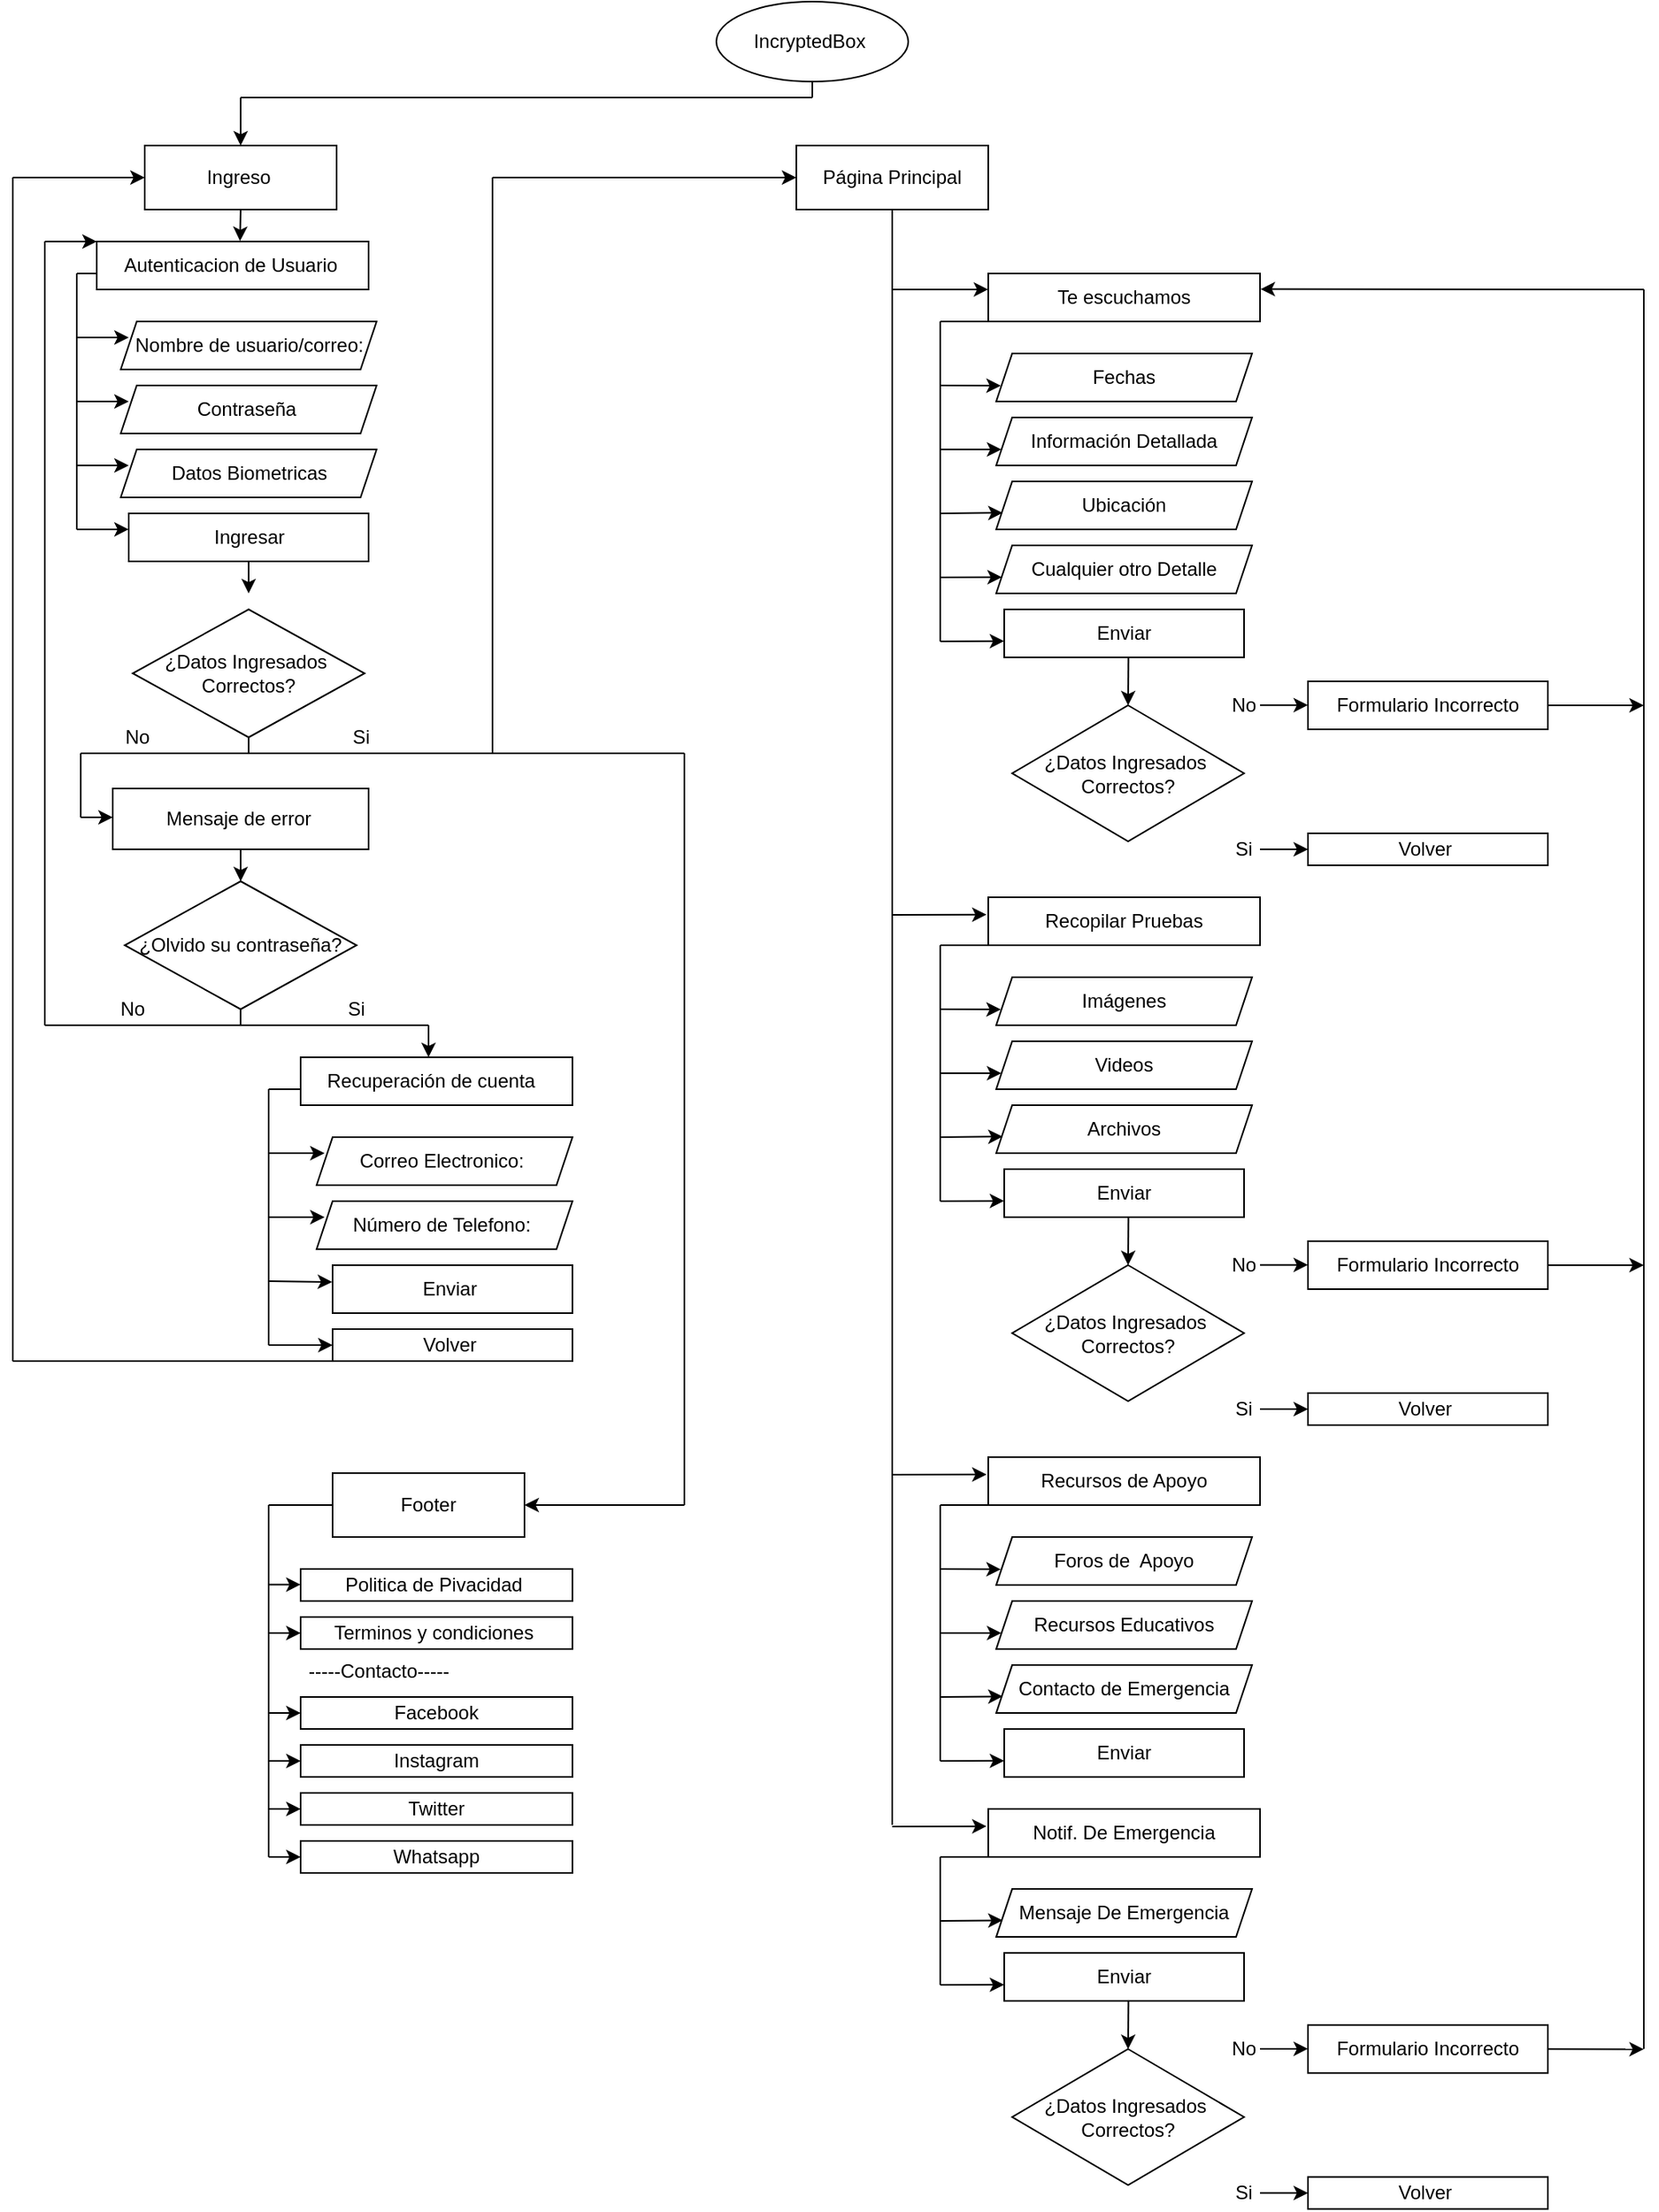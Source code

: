 <mxfile>
    <diagram id="cv5FoXA2a4qS8OeoLavu" name="Page-1">
        <mxGraphModel dx="1300" dy="1026" grid="1" gridSize="10" guides="1" tooltips="1" connect="1" arrows="1" fold="1" page="1" pageScale="1" pageWidth="1169" pageHeight="827" math="0" shadow="0">
            <root>
                <mxCell id="0"/>
                <mxCell id="1" parent="0"/>
                <mxCell id="3" value="Ingreso&amp;nbsp;" style="rounded=0;whiteSpace=wrap;html=1;" parent="1" vertex="1">
                    <mxGeometry x="142.5" y="110" width="120" height="40" as="geometry"/>
                </mxCell>
                <mxCell id="6" value="Autenticacion de Usuario&amp;nbsp;" style="rounded=0;whiteSpace=wrap;html=1;" parent="1" vertex="1">
                    <mxGeometry x="112.5" y="170" width="170" height="30" as="geometry"/>
                </mxCell>
                <mxCell id="48" value="" style="endArrow=classic;html=1;entryX=0.527;entryY=-0.01;entryDx=0;entryDy=0;exitX=0.5;exitY=1;exitDx=0;exitDy=0;entryPerimeter=0;" parent="1" source="3" target="6" edge="1">
                    <mxGeometry width="50" height="50" relative="1" as="geometry">
                        <mxPoint x="302.5" y="180" as="sourcePoint"/>
                        <mxPoint x="352.5" y="130" as="targetPoint"/>
                    </mxGeometry>
                </mxCell>
                <mxCell id="49" value="" style="endArrow=none;html=1;entryX=0;entryY=0.667;entryDx=0;entryDy=0;entryPerimeter=0;" parent="1" target="6" edge="1">
                    <mxGeometry width="50" height="50" relative="1" as="geometry">
                        <mxPoint x="100" y="190" as="sourcePoint"/>
                        <mxPoint x="110" y="190" as="targetPoint"/>
                    </mxGeometry>
                </mxCell>
                <mxCell id="50" value="" style="endArrow=none;html=1;" parent="1" edge="1">
                    <mxGeometry width="50" height="50" relative="1" as="geometry">
                        <mxPoint x="100" y="350" as="sourcePoint"/>
                        <mxPoint x="100" y="190" as="targetPoint"/>
                    </mxGeometry>
                </mxCell>
                <mxCell id="51" value="" style="endArrow=classic;html=1;" parent="1" edge="1">
                    <mxGeometry width="50" height="50" relative="1" as="geometry">
                        <mxPoint x="100" y="230" as="sourcePoint"/>
                        <mxPoint x="132.5" y="230" as="targetPoint"/>
                    </mxGeometry>
                </mxCell>
                <mxCell id="52" value="" style="endArrow=classic;html=1;" parent="1" edge="1">
                    <mxGeometry width="50" height="50" relative="1" as="geometry">
                        <mxPoint x="100" y="270" as="sourcePoint"/>
                        <mxPoint x="132.5" y="270" as="targetPoint"/>
                    </mxGeometry>
                </mxCell>
                <mxCell id="85" value="" style="endArrow=none;html=1;" parent="1" edge="1">
                    <mxGeometry width="50" height="50" relative="1" as="geometry">
                        <mxPoint x="202.5" y="80" as="sourcePoint"/>
                        <mxPoint x="560" y="80" as="targetPoint"/>
                    </mxGeometry>
                </mxCell>
                <mxCell id="87" value="" style="endArrow=classic;html=1;entryX=0.5;entryY=0;entryDx=0;entryDy=0;" parent="1" target="3" edge="1">
                    <mxGeometry width="50" height="50" relative="1" as="geometry">
                        <mxPoint x="202.5" y="80" as="sourcePoint"/>
                        <mxPoint x="202.5" y="100" as="targetPoint"/>
                    </mxGeometry>
                </mxCell>
                <mxCell id="105" value="" style="endArrow=classic;html=1;" parent="1" edge="1">
                    <mxGeometry width="50" height="50" relative="1" as="geometry">
                        <mxPoint x="100" y="310" as="sourcePoint"/>
                        <mxPoint x="132.5" y="310" as="targetPoint"/>
                    </mxGeometry>
                </mxCell>
                <mxCell id="119" style="edgeStyle=none;html=1;" parent="1" source="106" edge="1">
                    <mxGeometry relative="1" as="geometry">
                        <mxPoint x="207.5" y="390" as="targetPoint"/>
                    </mxGeometry>
                </mxCell>
                <mxCell id="106" value="Ingresar" style="rounded=0;whiteSpace=wrap;html=1;" parent="1" vertex="1">
                    <mxGeometry x="132.5" y="340" width="150" height="30" as="geometry"/>
                </mxCell>
                <mxCell id="108" value="Nombre de usuario/correo:" style="shape=parallelogram;perimeter=parallelogramPerimeter;whiteSpace=wrap;html=1;fixedSize=1;size=10;" parent="1" vertex="1">
                    <mxGeometry x="127.5" y="220" width="160" height="30" as="geometry"/>
                </mxCell>
                <mxCell id="109" value="Contraseña&amp;nbsp;" style="shape=parallelogram;perimeter=parallelogramPerimeter;whiteSpace=wrap;html=1;fixedSize=1;size=10;" parent="1" vertex="1">
                    <mxGeometry x="127.5" y="260" width="160" height="30" as="geometry"/>
                </mxCell>
                <mxCell id="110" value="Datos Biometricas" style="shape=parallelogram;perimeter=parallelogramPerimeter;whiteSpace=wrap;html=1;fixedSize=1;size=10;" parent="1" vertex="1">
                    <mxGeometry x="127.5" y="300" width="160" height="30" as="geometry"/>
                </mxCell>
                <mxCell id="111" value="" style="endArrow=classic;html=1;entryX=0;entryY=0.333;entryDx=0;entryDy=0;entryPerimeter=0;" parent="1" target="106" edge="1">
                    <mxGeometry width="50" height="50" relative="1" as="geometry">
                        <mxPoint x="100" y="350" as="sourcePoint"/>
                        <mxPoint x="132.5" y="349.53" as="targetPoint"/>
                    </mxGeometry>
                </mxCell>
                <mxCell id="112" value="¿Datos Ingresados&amp;nbsp;&lt;br&gt;Correctos?" style="rhombus;whiteSpace=wrap;html=1;" parent="1" vertex="1">
                    <mxGeometry x="135" y="400" width="145" height="80" as="geometry"/>
                </mxCell>
                <mxCell id="113" value="" style="endArrow=none;html=1;entryX=0.5;entryY=1;entryDx=0;entryDy=0;" parent="1" target="112" edge="1">
                    <mxGeometry width="50" height="50" relative="1" as="geometry">
                        <mxPoint x="207.5" y="490" as="sourcePoint"/>
                        <mxPoint x="217.5" y="500" as="targetPoint"/>
                    </mxGeometry>
                </mxCell>
                <mxCell id="114" value="" style="endArrow=none;html=1;entryX=0.25;entryY=1;entryDx=0;entryDy=0;" parent="1" edge="1" target="117">
                    <mxGeometry width="50" height="50" relative="1" as="geometry">
                        <mxPoint x="102.5" y="490" as="sourcePoint"/>
                        <mxPoint x="312.5" y="490" as="targetPoint"/>
                    </mxGeometry>
                </mxCell>
                <mxCell id="116" value="No" style="text;html=1;strokeColor=none;fillColor=none;align=center;verticalAlign=middle;whiteSpace=wrap;rounded=0;" parent="1" vertex="1">
                    <mxGeometry x="127.5" y="470" width="20" height="20" as="geometry"/>
                </mxCell>
                <mxCell id="117" value="Si" style="text;html=1;strokeColor=none;fillColor=none;align=center;verticalAlign=middle;whiteSpace=wrap;rounded=0;" parent="1" vertex="1">
                    <mxGeometry x="267.5" y="470" width="20" height="20" as="geometry"/>
                </mxCell>
                <mxCell id="141" style="edgeStyle=none;html=1;exitX=0.5;exitY=1;exitDx=0;exitDy=0;entryX=0.5;entryY=0;entryDx=0;entryDy=0;" parent="1" source="120" target="127" edge="1">
                    <mxGeometry relative="1" as="geometry">
                        <mxPoint x="202.571" y="560" as="targetPoint"/>
                    </mxGeometry>
                </mxCell>
                <mxCell id="120" value="Mensaje de error&amp;nbsp;" style="rounded=0;whiteSpace=wrap;html=1;" parent="1" vertex="1">
                    <mxGeometry x="122.5" y="512" width="160" height="38" as="geometry"/>
                </mxCell>
                <mxCell id="122" value="" style="endArrow=none;html=1;" parent="1" edge="1">
                    <mxGeometry width="50" height="50" relative="1" as="geometry">
                        <mxPoint x="102.5" y="530" as="sourcePoint"/>
                        <mxPoint x="102.5" y="490" as="targetPoint"/>
                    </mxGeometry>
                </mxCell>
                <mxCell id="123" value="" style="endArrow=classic;html=1;" parent="1" edge="1">
                    <mxGeometry width="50" height="50" relative="1" as="geometry">
                        <mxPoint x="102.5" y="530" as="sourcePoint"/>
                        <mxPoint x="122.5" y="530" as="targetPoint"/>
                    </mxGeometry>
                </mxCell>
                <mxCell id="124" value="Página Principal" style="rounded=0;whiteSpace=wrap;html=1;" parent="1" vertex="1">
                    <mxGeometry x="550" y="110" width="120" height="40" as="geometry"/>
                </mxCell>
                <mxCell id="125" value="" style="endArrow=none;html=1;" parent="1" edge="1">
                    <mxGeometry width="50" height="50" relative="1" as="geometry">
                        <mxPoint x="360" y="490" as="sourcePoint"/>
                        <mxPoint x="360" y="130" as="targetPoint"/>
                    </mxGeometry>
                </mxCell>
                <mxCell id="126" value="" style="endArrow=classic;html=1;entryX=0;entryY=0.5;entryDx=0;entryDy=0;" parent="1" target="124" edge="1">
                    <mxGeometry width="50" height="50" relative="1" as="geometry">
                        <mxPoint x="360" y="130" as="sourcePoint"/>
                        <mxPoint x="600" y="110" as="targetPoint"/>
                    </mxGeometry>
                </mxCell>
                <mxCell id="127" value="¿Olvido su contraseña?" style="rhombus;whiteSpace=wrap;html=1;" parent="1" vertex="1">
                    <mxGeometry x="130" y="570" width="145" height="80" as="geometry"/>
                </mxCell>
                <mxCell id="132" value="" style="endArrow=none;html=1;entryX=0.5;entryY=1;entryDx=0;entryDy=0;" parent="1" edge="1">
                    <mxGeometry width="50" height="50" relative="1" as="geometry">
                        <mxPoint x="202.45" y="660" as="sourcePoint"/>
                        <mxPoint x="202.45" y="650" as="targetPoint"/>
                    </mxGeometry>
                </mxCell>
                <mxCell id="133" value="" style="endArrow=none;html=1;" parent="1" edge="1">
                    <mxGeometry width="50" height="50" relative="1" as="geometry">
                        <mxPoint x="80" y="660" as="sourcePoint"/>
                        <mxPoint x="320" y="660" as="targetPoint"/>
                    </mxGeometry>
                </mxCell>
                <mxCell id="134" value="No" style="text;html=1;strokeColor=none;fillColor=none;align=center;verticalAlign=middle;whiteSpace=wrap;rounded=0;" parent="1" vertex="1">
                    <mxGeometry x="125" y="640" width="20" height="20" as="geometry"/>
                </mxCell>
                <mxCell id="135" value="Si" style="text;html=1;strokeColor=none;fillColor=none;align=center;verticalAlign=middle;whiteSpace=wrap;rounded=0;" parent="1" vertex="1">
                    <mxGeometry x="265" y="640" width="20" height="20" as="geometry"/>
                </mxCell>
                <mxCell id="136" value="" style="endArrow=none;html=1;" parent="1" edge="1">
                    <mxGeometry width="50" height="50" relative="1" as="geometry">
                        <mxPoint x="80" y="660" as="sourcePoint"/>
                        <mxPoint x="80" y="170" as="targetPoint"/>
                    </mxGeometry>
                </mxCell>
                <mxCell id="137" value="" style="endArrow=classic;html=1;entryX=0;entryY=0.5;entryDx=0;entryDy=0;" parent="1" edge="1">
                    <mxGeometry width="50" height="50" relative="1" as="geometry">
                        <mxPoint x="80" y="170" as="sourcePoint"/>
                        <mxPoint x="112.5" y="170" as="targetPoint"/>
                    </mxGeometry>
                </mxCell>
                <mxCell id="140" value="" style="endArrow=classic;html=1;" parent="1" edge="1">
                    <mxGeometry width="50" height="50" relative="1" as="geometry">
                        <mxPoint x="320" y="660" as="sourcePoint"/>
                        <mxPoint x="320" y="680" as="targetPoint"/>
                    </mxGeometry>
                </mxCell>
                <mxCell id="142" value="Recuperación de cuenta&amp;nbsp;&amp;nbsp;" style="rounded=0;whiteSpace=wrap;html=1;" parent="1" vertex="1">
                    <mxGeometry x="240" y="680" width="170" height="30" as="geometry"/>
                </mxCell>
                <mxCell id="143" value="" style="endArrow=none;html=1;entryX=0;entryY=0.667;entryDx=0;entryDy=0;entryPerimeter=0;" parent="1" edge="1">
                    <mxGeometry width="50" height="50" relative="1" as="geometry">
                        <mxPoint x="220" y="700" as="sourcePoint"/>
                        <mxPoint x="240" y="700.01" as="targetPoint"/>
                    </mxGeometry>
                </mxCell>
                <mxCell id="144" value="" style="endArrow=none;html=1;" parent="1" edge="1">
                    <mxGeometry width="50" height="50" relative="1" as="geometry">
                        <mxPoint x="220" y="860" as="sourcePoint"/>
                        <mxPoint x="220" y="700" as="targetPoint"/>
                    </mxGeometry>
                </mxCell>
                <mxCell id="145" value="" style="endArrow=classic;html=1;" parent="1" edge="1">
                    <mxGeometry width="50" height="50" relative="1" as="geometry">
                        <mxPoint x="220" y="740" as="sourcePoint"/>
                        <mxPoint x="255" y="740" as="targetPoint"/>
                    </mxGeometry>
                </mxCell>
                <mxCell id="146" value="" style="endArrow=classic;html=1;" parent="1" edge="1">
                    <mxGeometry width="50" height="50" relative="1" as="geometry">
                        <mxPoint x="220" y="780" as="sourcePoint"/>
                        <mxPoint x="255" y="780" as="targetPoint"/>
                    </mxGeometry>
                </mxCell>
                <mxCell id="147" value="" style="endArrow=classic;html=1;entryX=-0.002;entryY=0.351;entryDx=0;entryDy=0;entryPerimeter=0;" parent="1" target="153" edge="1">
                    <mxGeometry width="50" height="50" relative="1" as="geometry">
                        <mxPoint x="220" y="820" as="sourcePoint"/>
                        <mxPoint x="255" y="820" as="targetPoint"/>
                    </mxGeometry>
                </mxCell>
                <mxCell id="148" value="Volver&amp;nbsp;" style="rounded=0;whiteSpace=wrap;html=1;" parent="1" vertex="1">
                    <mxGeometry x="260" y="850" width="150" height="20" as="geometry"/>
                </mxCell>
                <mxCell id="149" value="Correo Electronico:&amp;nbsp;" style="shape=parallelogram;perimeter=parallelogramPerimeter;whiteSpace=wrap;html=1;fixedSize=1;size=10;" parent="1" vertex="1">
                    <mxGeometry x="250" y="730" width="160" height="30" as="geometry"/>
                </mxCell>
                <mxCell id="150" value="Número de Telefono:&amp;nbsp;" style="shape=parallelogram;perimeter=parallelogramPerimeter;whiteSpace=wrap;html=1;fixedSize=1;size=10;" parent="1" vertex="1">
                    <mxGeometry x="250" y="770" width="160" height="30" as="geometry"/>
                </mxCell>
                <mxCell id="152" value="" style="endArrow=classic;html=1;entryX=0;entryY=0.5;entryDx=0;entryDy=0;" parent="1" target="148" edge="1">
                    <mxGeometry width="50" height="50" relative="1" as="geometry">
                        <mxPoint x="220" y="860" as="sourcePoint"/>
                        <mxPoint x="250" y="860" as="targetPoint"/>
                    </mxGeometry>
                </mxCell>
                <mxCell id="153" value="Enviar&amp;nbsp;" style="rounded=0;whiteSpace=wrap;html=1;" parent="1" vertex="1">
                    <mxGeometry x="260" y="810" width="150" height="30" as="geometry"/>
                </mxCell>
                <mxCell id="154" value="" style="endArrow=none;html=1;entryX=0;entryY=1;entryDx=0;entryDy=0;" parent="1" target="148" edge="1">
                    <mxGeometry width="50" height="50" relative="1" as="geometry">
                        <mxPoint x="60" y="870" as="sourcePoint"/>
                        <mxPoint x="330" y="760" as="targetPoint"/>
                    </mxGeometry>
                </mxCell>
                <mxCell id="158" value="" style="endArrow=none;html=1;" parent="1" edge="1">
                    <mxGeometry width="50" height="50" relative="1" as="geometry">
                        <mxPoint x="60" y="870" as="sourcePoint"/>
                        <mxPoint x="60" y="130" as="targetPoint"/>
                    </mxGeometry>
                </mxCell>
                <mxCell id="159" value="" style="endArrow=classic;html=1;entryX=0;entryY=0.5;entryDx=0;entryDy=0;" parent="1" target="3" edge="1">
                    <mxGeometry width="50" height="50" relative="1" as="geometry">
                        <mxPoint x="60" y="130" as="sourcePoint"/>
                        <mxPoint x="130" y="90" as="targetPoint"/>
                    </mxGeometry>
                </mxCell>
                <mxCell id="160" value="Te escuchamos" style="rounded=0;whiteSpace=wrap;html=1;" vertex="1" parent="1">
                    <mxGeometry x="670" y="190" width="170" height="30" as="geometry"/>
                </mxCell>
                <mxCell id="206" value="" style="endArrow=none;html=1;exitX=0.25;exitY=1;exitDx=0;exitDy=0;" edge="1" parent="1" source="117">
                    <mxGeometry width="50" height="50" relative="1" as="geometry">
                        <mxPoint x="290" y="520" as="sourcePoint"/>
                        <mxPoint x="360" y="490" as="targetPoint"/>
                    </mxGeometry>
                </mxCell>
                <mxCell id="208" value="" style="endArrow=none;html=1;entryX=0.5;entryY=1;entryDx=0;entryDy=0;" edge="1" parent="1" target="124">
                    <mxGeometry width="50" height="50" relative="1" as="geometry">
                        <mxPoint x="610" y="200" as="sourcePoint"/>
                        <mxPoint x="620" y="120" as="targetPoint"/>
                    </mxGeometry>
                </mxCell>
                <mxCell id="210" value="" style="endArrow=classic;html=1;entryX=0;entryY=0.333;entryDx=0;entryDy=0;entryPerimeter=0;" edge="1" parent="1" target="160">
                    <mxGeometry width="50" height="50" relative="1" as="geometry">
                        <mxPoint x="610" y="200" as="sourcePoint"/>
                        <mxPoint x="609.82" y="240" as="targetPoint"/>
                    </mxGeometry>
                </mxCell>
                <mxCell id="212" value="" style="endArrow=none;html=1;entryX=0;entryY=1;entryDx=0;entryDy=0;" edge="1" parent="1" target="160">
                    <mxGeometry width="50" height="50" relative="1" as="geometry">
                        <mxPoint x="640" y="220" as="sourcePoint"/>
                        <mxPoint x="640" y="160" as="targetPoint"/>
                    </mxGeometry>
                </mxCell>
                <mxCell id="213" value="" style="endArrow=none;html=1;" edge="1" parent="1">
                    <mxGeometry width="50" height="50" relative="1" as="geometry">
                        <mxPoint x="640" y="420" as="sourcePoint"/>
                        <mxPoint x="640" y="220" as="targetPoint"/>
                    </mxGeometry>
                </mxCell>
                <mxCell id="215" value="Fechas" style="shape=parallelogram;perimeter=parallelogramPerimeter;whiteSpace=wrap;html=1;fixedSize=1;size=10;" vertex="1" parent="1">
                    <mxGeometry x="675" y="240" width="160" height="30" as="geometry"/>
                </mxCell>
                <mxCell id="216" value="Información Detallada" style="shape=parallelogram;perimeter=parallelogramPerimeter;whiteSpace=wrap;html=1;fixedSize=1;size=10;" vertex="1" parent="1">
                    <mxGeometry x="675" y="280" width="160" height="30" as="geometry"/>
                </mxCell>
                <mxCell id="217" value="Ubicación" style="shape=parallelogram;perimeter=parallelogramPerimeter;whiteSpace=wrap;html=1;fixedSize=1;size=10;" vertex="1" parent="1">
                    <mxGeometry x="675" y="320" width="160" height="30" as="geometry"/>
                </mxCell>
                <mxCell id="218" value="Cualquier otro Detalle" style="shape=parallelogram;perimeter=parallelogramPerimeter;whiteSpace=wrap;html=1;fixedSize=1;size=10;" vertex="1" parent="1">
                    <mxGeometry x="675" y="360" width="160" height="30" as="geometry"/>
                </mxCell>
                <mxCell id="219" value="¿Datos Ingresados&amp;nbsp;&lt;br&gt;Correctos?" style="rhombus;whiteSpace=wrap;html=1;" vertex="1" parent="1">
                    <mxGeometry x="685" y="460" width="145" height="85" as="geometry"/>
                </mxCell>
                <mxCell id="221" value="No" style="text;html=1;strokeColor=none;fillColor=none;align=center;verticalAlign=middle;whiteSpace=wrap;rounded=0;" vertex="1" parent="1">
                    <mxGeometry x="820" y="450" width="20" height="20" as="geometry"/>
                </mxCell>
                <mxCell id="222" value="Si" style="text;html=1;strokeColor=none;fillColor=none;align=center;verticalAlign=middle;whiteSpace=wrap;rounded=0;" vertex="1" parent="1">
                    <mxGeometry x="820" y="540" width="20" height="20" as="geometry"/>
                </mxCell>
                <mxCell id="223" value="Enviar" style="rounded=0;whiteSpace=wrap;html=1;" vertex="1" parent="1">
                    <mxGeometry x="680" y="400" width="150" height="30" as="geometry"/>
                </mxCell>
                <mxCell id="224" value="" style="endArrow=classic;html=1;entryX=0.018;entryY=0.672;entryDx=0;entryDy=0;entryPerimeter=0;" edge="1" parent="1" target="215">
                    <mxGeometry width="50" height="50" relative="1" as="geometry">
                        <mxPoint x="640" y="260" as="sourcePoint"/>
                        <mxPoint x="700" y="250" as="targetPoint"/>
                    </mxGeometry>
                </mxCell>
                <mxCell id="225" value="" style="endArrow=classic;html=1;entryX=0.02;entryY=0.667;entryDx=0;entryDy=0;entryPerimeter=0;" edge="1" parent="1" target="216">
                    <mxGeometry width="50" height="50" relative="1" as="geometry">
                        <mxPoint x="640" y="300" as="sourcePoint"/>
                        <mxPoint x="675" y="300.16" as="targetPoint"/>
                    </mxGeometry>
                </mxCell>
                <mxCell id="226" value="" style="endArrow=classic;html=1;entryX=0.025;entryY=0.654;entryDx=0;entryDy=0;entryPerimeter=0;" edge="1" parent="1" target="217">
                    <mxGeometry width="50" height="50" relative="1" as="geometry">
                        <mxPoint x="640" y="340" as="sourcePoint"/>
                        <mxPoint x="675" y="340.01" as="targetPoint"/>
                    </mxGeometry>
                </mxCell>
                <mxCell id="227" value="" style="endArrow=classic;html=1;entryX=0.022;entryY=0.663;entryDx=0;entryDy=0;entryPerimeter=0;" edge="1" parent="1" target="218">
                    <mxGeometry width="50" height="50" relative="1" as="geometry">
                        <mxPoint x="640" y="380" as="sourcePoint"/>
                        <mxPoint x="675" y="380" as="targetPoint"/>
                    </mxGeometry>
                </mxCell>
                <mxCell id="228" value="" style="endArrow=classic;html=1;entryX=0.022;entryY=0.663;entryDx=0;entryDy=0;entryPerimeter=0;" edge="1" parent="1">
                    <mxGeometry width="50" height="50" relative="1" as="geometry">
                        <mxPoint x="640" y="420" as="sourcePoint"/>
                        <mxPoint x="680.0" y="419.86" as="targetPoint"/>
                    </mxGeometry>
                </mxCell>
                <mxCell id="230" value="" style="endArrow=classic;html=1;entryX=0.5;entryY=0;entryDx=0;entryDy=0;exitX=0.518;exitY=0.997;exitDx=0;exitDy=0;exitPerimeter=0;" edge="1" parent="1" source="223" target="219">
                    <mxGeometry width="50" height="50" relative="1" as="geometry">
                        <mxPoint x="730" y="450" as="sourcePoint"/>
                        <mxPoint x="780" y="400" as="targetPoint"/>
                    </mxGeometry>
                </mxCell>
                <mxCell id="231" value="" style="endArrow=classic;html=1;exitX=1;exitY=0.5;exitDx=0;exitDy=0;" edge="1" parent="1" source="222">
                    <mxGeometry width="50" height="50" relative="1" as="geometry">
                        <mxPoint x="830" y="530" as="sourcePoint"/>
                        <mxPoint x="870" y="550" as="targetPoint"/>
                    </mxGeometry>
                </mxCell>
                <mxCell id="232" value="Volver&amp;nbsp;" style="rounded=0;whiteSpace=wrap;html=1;" vertex="1" parent="1">
                    <mxGeometry x="870" y="540" width="150" height="20" as="geometry"/>
                </mxCell>
                <mxCell id="306" style="edgeStyle=none;html=1;" edge="1" parent="1" source="233">
                    <mxGeometry relative="1" as="geometry">
                        <mxPoint x="1080" y="460" as="targetPoint"/>
                    </mxGeometry>
                </mxCell>
                <mxCell id="233" value="Formulario Incorrecto" style="rounded=0;whiteSpace=wrap;html=1;" vertex="1" parent="1">
                    <mxGeometry x="870" y="445" width="150" height="30" as="geometry"/>
                </mxCell>
                <mxCell id="234" value="" style="endArrow=classic;html=1;exitX=1;exitY=0.5;exitDx=0;exitDy=0;" edge="1" parent="1">
                    <mxGeometry width="50" height="50" relative="1" as="geometry">
                        <mxPoint x="840" y="459.85" as="sourcePoint"/>
                        <mxPoint x="870" y="459.85" as="targetPoint"/>
                    </mxGeometry>
                </mxCell>
                <mxCell id="236" value="" style="endArrow=classic;html=1;entryX=1.002;entryY=0.326;entryDx=0;entryDy=0;entryPerimeter=0;" edge="1" parent="1" target="160">
                    <mxGeometry width="50" height="50" relative="1" as="geometry">
                        <mxPoint x="1080" y="200" as="sourcePoint"/>
                        <mxPoint x="910" y="140" as="targetPoint"/>
                    </mxGeometry>
                </mxCell>
                <mxCell id="237" value="" style="endArrow=none;html=1;" edge="1" parent="1">
                    <mxGeometry width="50" height="50" relative="1" as="geometry">
                        <mxPoint x="610" y="1160" as="sourcePoint"/>
                        <mxPoint x="610" y="200" as="targetPoint"/>
                    </mxGeometry>
                </mxCell>
                <mxCell id="238" value="Recopilar Pruebas" style="rounded=0;whiteSpace=wrap;html=1;" vertex="1" parent="1">
                    <mxGeometry x="670" y="580" width="170" height="30" as="geometry"/>
                </mxCell>
                <mxCell id="239" value="" style="endArrow=classic;html=1;entryX=-0.006;entryY=0.362;entryDx=0;entryDy=0;entryPerimeter=0;" edge="1" parent="1" target="238">
                    <mxGeometry width="50" height="50" relative="1" as="geometry">
                        <mxPoint x="610" y="591" as="sourcePoint"/>
                        <mxPoint x="650" y="550" as="targetPoint"/>
                    </mxGeometry>
                </mxCell>
                <mxCell id="243" value="" style="endArrow=none;html=1;entryX=0;entryY=1;entryDx=0;entryDy=0;" edge="1" parent="1">
                    <mxGeometry width="50" height="50" relative="1" as="geometry">
                        <mxPoint x="640" y="610" as="sourcePoint"/>
                        <mxPoint x="670" y="610" as="targetPoint"/>
                    </mxGeometry>
                </mxCell>
                <mxCell id="244" value="Imágenes" style="shape=parallelogram;perimeter=parallelogramPerimeter;whiteSpace=wrap;html=1;fixedSize=1;size=10;" vertex="1" parent="1">
                    <mxGeometry x="675" y="630" width="160" height="30" as="geometry"/>
                </mxCell>
                <mxCell id="245" value="Videos" style="shape=parallelogram;perimeter=parallelogramPerimeter;whiteSpace=wrap;html=1;fixedSize=1;size=10;" vertex="1" parent="1">
                    <mxGeometry x="675" y="670" width="160" height="30" as="geometry"/>
                </mxCell>
                <mxCell id="246" value="Archivos" style="shape=parallelogram;perimeter=parallelogramPerimeter;whiteSpace=wrap;html=1;fixedSize=1;size=10;" vertex="1" parent="1">
                    <mxGeometry x="675" y="710" width="160" height="30" as="geometry"/>
                </mxCell>
                <mxCell id="248" value="" style="endArrow=classic;html=1;entryX=0.018;entryY=0.672;entryDx=0;entryDy=0;entryPerimeter=0;" edge="1" parent="1" target="244">
                    <mxGeometry width="50" height="50" relative="1" as="geometry">
                        <mxPoint x="640" y="650" as="sourcePoint"/>
                        <mxPoint x="700" y="640" as="targetPoint"/>
                    </mxGeometry>
                </mxCell>
                <mxCell id="249" value="" style="endArrow=classic;html=1;entryX=0.02;entryY=0.667;entryDx=0;entryDy=0;entryPerimeter=0;" edge="1" parent="1" target="245">
                    <mxGeometry width="50" height="50" relative="1" as="geometry">
                        <mxPoint x="640" y="690" as="sourcePoint"/>
                        <mxPoint x="675" y="690.16" as="targetPoint"/>
                    </mxGeometry>
                </mxCell>
                <mxCell id="250" value="" style="endArrow=classic;html=1;entryX=0.025;entryY=0.654;entryDx=0;entryDy=0;entryPerimeter=0;" edge="1" parent="1" target="246">
                    <mxGeometry width="50" height="50" relative="1" as="geometry">
                        <mxPoint x="640" y="730" as="sourcePoint"/>
                        <mxPoint x="675" y="730.01" as="targetPoint"/>
                    </mxGeometry>
                </mxCell>
                <mxCell id="252" value="¿Datos Ingresados&amp;nbsp;&lt;br&gt;Correctos?" style="rhombus;whiteSpace=wrap;html=1;" vertex="1" parent="1">
                    <mxGeometry x="685" y="810" width="145" height="85" as="geometry"/>
                </mxCell>
                <mxCell id="253" value="No" style="text;html=1;strokeColor=none;fillColor=none;align=center;verticalAlign=middle;whiteSpace=wrap;rounded=0;" vertex="1" parent="1">
                    <mxGeometry x="820" y="800" width="20" height="20" as="geometry"/>
                </mxCell>
                <mxCell id="254" value="Si" style="text;html=1;strokeColor=none;fillColor=none;align=center;verticalAlign=middle;whiteSpace=wrap;rounded=0;" vertex="1" parent="1">
                    <mxGeometry x="820" y="890" width="20" height="20" as="geometry"/>
                </mxCell>
                <mxCell id="255" value="Enviar" style="rounded=0;whiteSpace=wrap;html=1;" vertex="1" parent="1">
                    <mxGeometry x="680" y="750" width="150" height="30" as="geometry"/>
                </mxCell>
                <mxCell id="256" value="" style="endArrow=classic;html=1;entryX=0.022;entryY=0.663;entryDx=0;entryDy=0;entryPerimeter=0;" edge="1" parent="1">
                    <mxGeometry width="50" height="50" relative="1" as="geometry">
                        <mxPoint x="640" y="770" as="sourcePoint"/>
                        <mxPoint x="680" y="769.86" as="targetPoint"/>
                    </mxGeometry>
                </mxCell>
                <mxCell id="257" value="" style="endArrow=classic;html=1;entryX=0.5;entryY=0;entryDx=0;entryDy=0;exitX=0.518;exitY=0.997;exitDx=0;exitDy=0;exitPerimeter=0;" edge="1" parent="1" source="255" target="252">
                    <mxGeometry width="50" height="50" relative="1" as="geometry">
                        <mxPoint x="730" y="800" as="sourcePoint"/>
                        <mxPoint x="780" y="750" as="targetPoint"/>
                    </mxGeometry>
                </mxCell>
                <mxCell id="258" value="" style="endArrow=classic;html=1;exitX=1;exitY=0.5;exitDx=0;exitDy=0;" edge="1" parent="1" source="254">
                    <mxGeometry width="50" height="50" relative="1" as="geometry">
                        <mxPoint x="830" y="880" as="sourcePoint"/>
                        <mxPoint x="870" y="900" as="targetPoint"/>
                    </mxGeometry>
                </mxCell>
                <mxCell id="259" value="Volver&amp;nbsp;" style="rounded=0;whiteSpace=wrap;html=1;" vertex="1" parent="1">
                    <mxGeometry x="870" y="890" width="150" height="20" as="geometry"/>
                </mxCell>
                <mxCell id="305" style="edgeStyle=none;html=1;" edge="1" parent="1" source="260">
                    <mxGeometry relative="1" as="geometry">
                        <mxPoint x="1080" y="810.0" as="targetPoint"/>
                    </mxGeometry>
                </mxCell>
                <mxCell id="260" value="Formulario Incorrecto" style="rounded=0;whiteSpace=wrap;html=1;" vertex="1" parent="1">
                    <mxGeometry x="870" y="795" width="150" height="30" as="geometry"/>
                </mxCell>
                <mxCell id="261" value="" style="endArrow=classic;html=1;exitX=1;exitY=0.5;exitDx=0;exitDy=0;" edge="1" parent="1">
                    <mxGeometry width="50" height="50" relative="1" as="geometry">
                        <mxPoint x="840" y="809.85" as="sourcePoint"/>
                        <mxPoint x="870" y="809.85" as="targetPoint"/>
                    </mxGeometry>
                </mxCell>
                <mxCell id="262" value="" style="endArrow=none;html=1;" edge="1" parent="1">
                    <mxGeometry width="50" height="50" relative="1" as="geometry">
                        <mxPoint x="640" y="770" as="sourcePoint"/>
                        <mxPoint x="640" y="610" as="targetPoint"/>
                    </mxGeometry>
                </mxCell>
                <mxCell id="263" value="Recursos de Apoyo" style="rounded=0;whiteSpace=wrap;html=1;" vertex="1" parent="1">
                    <mxGeometry x="670" y="930.04" width="170" height="30" as="geometry"/>
                </mxCell>
                <mxCell id="264" value="" style="endArrow=classic;html=1;entryX=-0.006;entryY=0.362;entryDx=0;entryDy=0;entryPerimeter=0;" edge="1" parent="1" target="263">
                    <mxGeometry width="50" height="50" relative="1" as="geometry">
                        <mxPoint x="610" y="941.04" as="sourcePoint"/>
                        <mxPoint x="650" y="900.04" as="targetPoint"/>
                    </mxGeometry>
                </mxCell>
                <mxCell id="265" value="" style="endArrow=none;html=1;entryX=0;entryY=1;entryDx=0;entryDy=0;" edge="1" parent="1">
                    <mxGeometry width="50" height="50" relative="1" as="geometry">
                        <mxPoint x="640" y="960.04" as="sourcePoint"/>
                        <mxPoint x="670" y="960.04" as="targetPoint"/>
                    </mxGeometry>
                </mxCell>
                <mxCell id="266" value="Foros de&amp;nbsp; Apoyo" style="shape=parallelogram;perimeter=parallelogramPerimeter;whiteSpace=wrap;html=1;fixedSize=1;size=10;" vertex="1" parent="1">
                    <mxGeometry x="675" y="980.04" width="160" height="30" as="geometry"/>
                </mxCell>
                <mxCell id="267" value="Recursos Educativos" style="shape=parallelogram;perimeter=parallelogramPerimeter;whiteSpace=wrap;html=1;fixedSize=1;size=10;" vertex="1" parent="1">
                    <mxGeometry x="675" y="1020.04" width="160" height="30" as="geometry"/>
                </mxCell>
                <mxCell id="268" value="Contacto de Emergencia" style="shape=parallelogram;perimeter=parallelogramPerimeter;whiteSpace=wrap;html=1;fixedSize=1;size=10;" vertex="1" parent="1">
                    <mxGeometry x="675" y="1060.04" width="160" height="30" as="geometry"/>
                </mxCell>
                <mxCell id="269" value="" style="endArrow=classic;html=1;entryX=0.018;entryY=0.672;entryDx=0;entryDy=0;entryPerimeter=0;" edge="1" parent="1" target="266">
                    <mxGeometry width="50" height="50" relative="1" as="geometry">
                        <mxPoint x="640" y="1000.04" as="sourcePoint"/>
                        <mxPoint x="700" y="990.04" as="targetPoint"/>
                    </mxGeometry>
                </mxCell>
                <mxCell id="270" value="" style="endArrow=classic;html=1;entryX=0.02;entryY=0.667;entryDx=0;entryDy=0;entryPerimeter=0;" edge="1" parent="1" target="267">
                    <mxGeometry width="50" height="50" relative="1" as="geometry">
                        <mxPoint x="640" y="1040.04" as="sourcePoint"/>
                        <mxPoint x="675" y="1040.2" as="targetPoint"/>
                    </mxGeometry>
                </mxCell>
                <mxCell id="271" value="" style="endArrow=classic;html=1;entryX=0.025;entryY=0.654;entryDx=0;entryDy=0;entryPerimeter=0;" edge="1" parent="1" target="268">
                    <mxGeometry width="50" height="50" relative="1" as="geometry">
                        <mxPoint x="640" y="1080.04" as="sourcePoint"/>
                        <mxPoint x="675" y="1080.05" as="targetPoint"/>
                    </mxGeometry>
                </mxCell>
                <mxCell id="275" value="Enviar" style="rounded=0;whiteSpace=wrap;html=1;" vertex="1" parent="1">
                    <mxGeometry x="680" y="1100.04" width="150" height="30" as="geometry"/>
                </mxCell>
                <mxCell id="276" value="" style="endArrow=classic;html=1;entryX=0.022;entryY=0.663;entryDx=0;entryDy=0;entryPerimeter=0;" edge="1" parent="1">
                    <mxGeometry width="50" height="50" relative="1" as="geometry">
                        <mxPoint x="640" y="1120.04" as="sourcePoint"/>
                        <mxPoint x="680" y="1119.9" as="targetPoint"/>
                    </mxGeometry>
                </mxCell>
                <mxCell id="282" value="" style="endArrow=none;html=1;" edge="1" parent="1">
                    <mxGeometry width="50" height="50" relative="1" as="geometry">
                        <mxPoint x="640" y="1120.04" as="sourcePoint"/>
                        <mxPoint x="640" y="960.04" as="targetPoint"/>
                    </mxGeometry>
                </mxCell>
                <mxCell id="283" value="Notif. De Emergencia" style="rounded=0;whiteSpace=wrap;html=1;" vertex="1" parent="1">
                    <mxGeometry x="670" y="1150" width="170" height="30" as="geometry"/>
                </mxCell>
                <mxCell id="284" value="" style="endArrow=classic;html=1;entryX=-0.006;entryY=0.362;entryDx=0;entryDy=0;entryPerimeter=0;" edge="1" parent="1" target="283">
                    <mxGeometry width="50" height="50" relative="1" as="geometry">
                        <mxPoint x="610" y="1161" as="sourcePoint"/>
                        <mxPoint x="650" y="1120" as="targetPoint"/>
                    </mxGeometry>
                </mxCell>
                <mxCell id="285" value="" style="endArrow=none;html=1;entryX=0;entryY=1;entryDx=0;entryDy=0;" edge="1" parent="1">
                    <mxGeometry width="50" height="50" relative="1" as="geometry">
                        <mxPoint x="640" y="1180" as="sourcePoint"/>
                        <mxPoint x="670" y="1180" as="targetPoint"/>
                    </mxGeometry>
                </mxCell>
                <mxCell id="288" value="Mensaje De Emergencia" style="shape=parallelogram;perimeter=parallelogramPerimeter;whiteSpace=wrap;html=1;fixedSize=1;size=10;" vertex="1" parent="1">
                    <mxGeometry x="675" y="1200.04" width="160" height="30" as="geometry"/>
                </mxCell>
                <mxCell id="291" value="" style="endArrow=classic;html=1;entryX=0.025;entryY=0.654;entryDx=0;entryDy=0;entryPerimeter=0;" edge="1" parent="1" target="288">
                    <mxGeometry width="50" height="50" relative="1" as="geometry">
                        <mxPoint x="640" y="1220.04" as="sourcePoint"/>
                        <mxPoint x="675" y="1220.05" as="targetPoint"/>
                    </mxGeometry>
                </mxCell>
                <mxCell id="292" value="Enviar" style="rounded=0;whiteSpace=wrap;html=1;" vertex="1" parent="1">
                    <mxGeometry x="680" y="1240.04" width="150" height="30" as="geometry"/>
                </mxCell>
                <mxCell id="293" value="" style="endArrow=classic;html=1;entryX=0.022;entryY=0.663;entryDx=0;entryDy=0;entryPerimeter=0;" edge="1" parent="1">
                    <mxGeometry width="50" height="50" relative="1" as="geometry">
                        <mxPoint x="640" y="1260.04" as="sourcePoint"/>
                        <mxPoint x="680" y="1259.9" as="targetPoint"/>
                    </mxGeometry>
                </mxCell>
                <mxCell id="294" value="" style="endArrow=none;html=1;" edge="1" parent="1">
                    <mxGeometry width="50" height="50" relative="1" as="geometry">
                        <mxPoint x="640" y="1260" as="sourcePoint"/>
                        <mxPoint x="640" y="1180" as="targetPoint"/>
                    </mxGeometry>
                </mxCell>
                <mxCell id="295" value="¿Datos Ingresados&amp;nbsp;&lt;br&gt;Correctos?" style="rhombus;whiteSpace=wrap;html=1;" vertex="1" parent="1">
                    <mxGeometry x="685" y="1300.13" width="145" height="85" as="geometry"/>
                </mxCell>
                <mxCell id="296" value="No" style="text;html=1;strokeColor=none;fillColor=none;align=center;verticalAlign=middle;whiteSpace=wrap;rounded=0;" vertex="1" parent="1">
                    <mxGeometry x="820" y="1290.13" width="20" height="20" as="geometry"/>
                </mxCell>
                <mxCell id="297" value="Si" style="text;html=1;strokeColor=none;fillColor=none;align=center;verticalAlign=middle;whiteSpace=wrap;rounded=0;" vertex="1" parent="1">
                    <mxGeometry x="820" y="1380.13" width="20" height="20" as="geometry"/>
                </mxCell>
                <mxCell id="298" value="" style="endArrow=classic;html=1;entryX=0.5;entryY=0;entryDx=0;entryDy=0;exitX=0.518;exitY=0.997;exitDx=0;exitDy=0;exitPerimeter=0;" edge="1" parent="1" target="295">
                    <mxGeometry width="50" height="50" relative="1" as="geometry">
                        <mxPoint x="757.7" y="1270.04" as="sourcePoint"/>
                        <mxPoint x="780" y="1240.13" as="targetPoint"/>
                    </mxGeometry>
                </mxCell>
                <mxCell id="299" value="" style="endArrow=classic;html=1;exitX=1;exitY=0.5;exitDx=0;exitDy=0;" edge="1" parent="1" source="297">
                    <mxGeometry width="50" height="50" relative="1" as="geometry">
                        <mxPoint x="830" y="1370.13" as="sourcePoint"/>
                        <mxPoint x="870" y="1390.13" as="targetPoint"/>
                    </mxGeometry>
                </mxCell>
                <mxCell id="300" value="Volver&amp;nbsp;" style="rounded=0;whiteSpace=wrap;html=1;" vertex="1" parent="1">
                    <mxGeometry x="870" y="1380.13" width="150" height="20" as="geometry"/>
                </mxCell>
                <mxCell id="304" style="edgeStyle=none;html=1;exitX=1;exitY=0.5;exitDx=0;exitDy=0;" edge="1" parent="1" source="301">
                    <mxGeometry relative="1" as="geometry">
                        <mxPoint x="1080" y="1300.214" as="targetPoint"/>
                    </mxGeometry>
                </mxCell>
                <mxCell id="301" value="Formulario Incorrecto" style="rounded=0;whiteSpace=wrap;html=1;" vertex="1" parent="1">
                    <mxGeometry x="870" y="1285.13" width="150" height="30" as="geometry"/>
                </mxCell>
                <mxCell id="302" value="" style="endArrow=classic;html=1;exitX=1;exitY=0.5;exitDx=0;exitDy=0;" edge="1" parent="1">
                    <mxGeometry width="50" height="50" relative="1" as="geometry">
                        <mxPoint x="840" y="1299.98" as="sourcePoint"/>
                        <mxPoint x="870" y="1299.98" as="targetPoint"/>
                    </mxGeometry>
                </mxCell>
                <mxCell id="303" value="" style="endArrow=none;html=1;" edge="1" parent="1">
                    <mxGeometry width="50" height="50" relative="1" as="geometry">
                        <mxPoint x="1080" y="1300" as="sourcePoint"/>
                        <mxPoint x="1080" y="200" as="targetPoint"/>
                    </mxGeometry>
                </mxCell>
                <mxCell id="307" value="IncryptedBox&amp;nbsp;" style="ellipse;whiteSpace=wrap;html=1;" vertex="1" parent="1">
                    <mxGeometry x="500" y="20" width="120" height="50" as="geometry"/>
                </mxCell>
                <mxCell id="309" value="" style="endArrow=none;html=1;entryX=0.5;entryY=1;entryDx=0;entryDy=0;" edge="1" parent="1" target="307">
                    <mxGeometry width="50" height="50" relative="1" as="geometry">
                        <mxPoint x="560" y="80" as="sourcePoint"/>
                        <mxPoint x="590" y="100" as="targetPoint"/>
                    </mxGeometry>
                </mxCell>
                <mxCell id="310" value="" style="endArrow=none;html=1;" edge="1" parent="1">
                    <mxGeometry width="50" height="50" relative="1" as="geometry">
                        <mxPoint x="360" y="490" as="sourcePoint"/>
                        <mxPoint x="480" y="490" as="targetPoint"/>
                    </mxGeometry>
                </mxCell>
                <mxCell id="311" value="" style="endArrow=none;html=1;" edge="1" parent="1">
                    <mxGeometry width="50" height="50" relative="1" as="geometry">
                        <mxPoint x="480" y="960" as="sourcePoint"/>
                        <mxPoint x="480" y="490" as="targetPoint"/>
                    </mxGeometry>
                </mxCell>
                <mxCell id="312" value="Footer" style="rounded=0;whiteSpace=wrap;html=1;" vertex="1" parent="1">
                    <mxGeometry x="260" y="940" width="120" height="40" as="geometry"/>
                </mxCell>
                <mxCell id="313" value="Politica de Pivacidad&amp;nbsp;" style="rounded=0;whiteSpace=wrap;html=1;" vertex="1" parent="1">
                    <mxGeometry x="240" y="1000" width="170" height="20" as="geometry"/>
                </mxCell>
                <mxCell id="314" value="Terminos y condiciones&amp;nbsp;" style="rounded=0;whiteSpace=wrap;html=1;" vertex="1" parent="1">
                    <mxGeometry x="240" y="1030" width="170" height="20" as="geometry"/>
                </mxCell>
                <mxCell id="315" value="Facebook" style="rounded=0;whiteSpace=wrap;html=1;" vertex="1" parent="1">
                    <mxGeometry x="240" y="1080" width="170" height="20" as="geometry"/>
                </mxCell>
                <mxCell id="316" value="Instagram" style="rounded=0;whiteSpace=wrap;html=1;" vertex="1" parent="1">
                    <mxGeometry x="240" y="1110" width="170" height="20" as="geometry"/>
                </mxCell>
                <mxCell id="317" value="Twitter" style="rounded=0;whiteSpace=wrap;html=1;" vertex="1" parent="1">
                    <mxGeometry x="240" y="1140" width="170" height="20" as="geometry"/>
                </mxCell>
                <mxCell id="318" value="Whatsapp" style="rounded=0;whiteSpace=wrap;html=1;" vertex="1" parent="1">
                    <mxGeometry x="240" y="1170" width="170" height="20" as="geometry"/>
                </mxCell>
                <mxCell id="319" value="&lt;h1&gt;&lt;span style=&quot;background-color: initial; font-size: 12px; font-weight: normal;&quot;&gt;-----Contacto-----&lt;/span&gt;&lt;br&gt;&lt;/h1&gt;" style="text;html=1;strokeColor=none;fillColor=none;spacing=5;spacingTop=-20;whiteSpace=wrap;overflow=hidden;rounded=0;" vertex="1" parent="1">
                    <mxGeometry x="240" y="1040" width="190" height="30" as="geometry"/>
                </mxCell>
                <mxCell id="320" value="" style="endArrow=none;html=1;exitX=0;exitY=0.5;exitDx=0;exitDy=0;" edge="1" parent="1" source="312">
                    <mxGeometry width="50" height="50" relative="1" as="geometry">
                        <mxPoint x="230" y="1090" as="sourcePoint"/>
                        <mxPoint x="220" y="960" as="targetPoint"/>
                    </mxGeometry>
                </mxCell>
                <mxCell id="321" value="" style="endArrow=none;html=1;" edge="1" parent="1">
                    <mxGeometry width="50" height="50" relative="1" as="geometry">
                        <mxPoint x="220" y="1180" as="sourcePoint"/>
                        <mxPoint x="220" y="960" as="targetPoint"/>
                    </mxGeometry>
                </mxCell>
                <mxCell id="322" value="" style="endArrow=classic;html=1;entryX=0;entryY=0.5;entryDx=0;entryDy=0;" edge="1" parent="1" target="318">
                    <mxGeometry width="50" height="50" relative="1" as="geometry">
                        <mxPoint x="220" y="1180" as="sourcePoint"/>
                        <mxPoint x="280" y="1210" as="targetPoint"/>
                    </mxGeometry>
                </mxCell>
                <mxCell id="323" value="" style="endArrow=classic;html=1;entryX=0;entryY=0.5;entryDx=0;entryDy=0;" edge="1" parent="1">
                    <mxGeometry width="50" height="50" relative="1" as="geometry">
                        <mxPoint x="220" y="1150" as="sourcePoint"/>
                        <mxPoint x="240" y="1150" as="targetPoint"/>
                    </mxGeometry>
                </mxCell>
                <mxCell id="324" value="" style="endArrow=classic;html=1;entryX=0;entryY=0.5;entryDx=0;entryDy=0;" edge="1" parent="1">
                    <mxGeometry width="50" height="50" relative="1" as="geometry">
                        <mxPoint x="220" y="1120" as="sourcePoint"/>
                        <mxPoint x="240" y="1120" as="targetPoint"/>
                    </mxGeometry>
                </mxCell>
                <mxCell id="325" value="" style="endArrow=classic;html=1;entryX=0;entryY=0.5;entryDx=0;entryDy=0;" edge="1" parent="1">
                    <mxGeometry width="50" height="50" relative="1" as="geometry">
                        <mxPoint x="220" y="1090" as="sourcePoint"/>
                        <mxPoint x="240" y="1090" as="targetPoint"/>
                    </mxGeometry>
                </mxCell>
                <mxCell id="326" value="" style="endArrow=classic;html=1;entryX=0;entryY=0.5;entryDx=0;entryDy=0;" edge="1" parent="1">
                    <mxGeometry width="50" height="50" relative="1" as="geometry">
                        <mxPoint x="220" y="1040" as="sourcePoint"/>
                        <mxPoint x="240" y="1040" as="targetPoint"/>
                    </mxGeometry>
                </mxCell>
                <mxCell id="327" value="" style="endArrow=classic;html=1;entryX=0;entryY=0.5;entryDx=0;entryDy=0;" edge="1" parent="1">
                    <mxGeometry width="50" height="50" relative="1" as="geometry">
                        <mxPoint x="220" y="1009.74" as="sourcePoint"/>
                        <mxPoint x="240" y="1009.74" as="targetPoint"/>
                    </mxGeometry>
                </mxCell>
                <mxCell id="328" value="" style="endArrow=classic;html=1;entryX=1;entryY=0.5;entryDx=0;entryDy=0;" edge="1" parent="1" target="312">
                    <mxGeometry width="50" height="50" relative="1" as="geometry">
                        <mxPoint x="480" y="960" as="sourcePoint"/>
                        <mxPoint x="420" y="1020" as="targetPoint"/>
                    </mxGeometry>
                </mxCell>
            </root>
        </mxGraphModel>
    </diagram>
</mxfile>